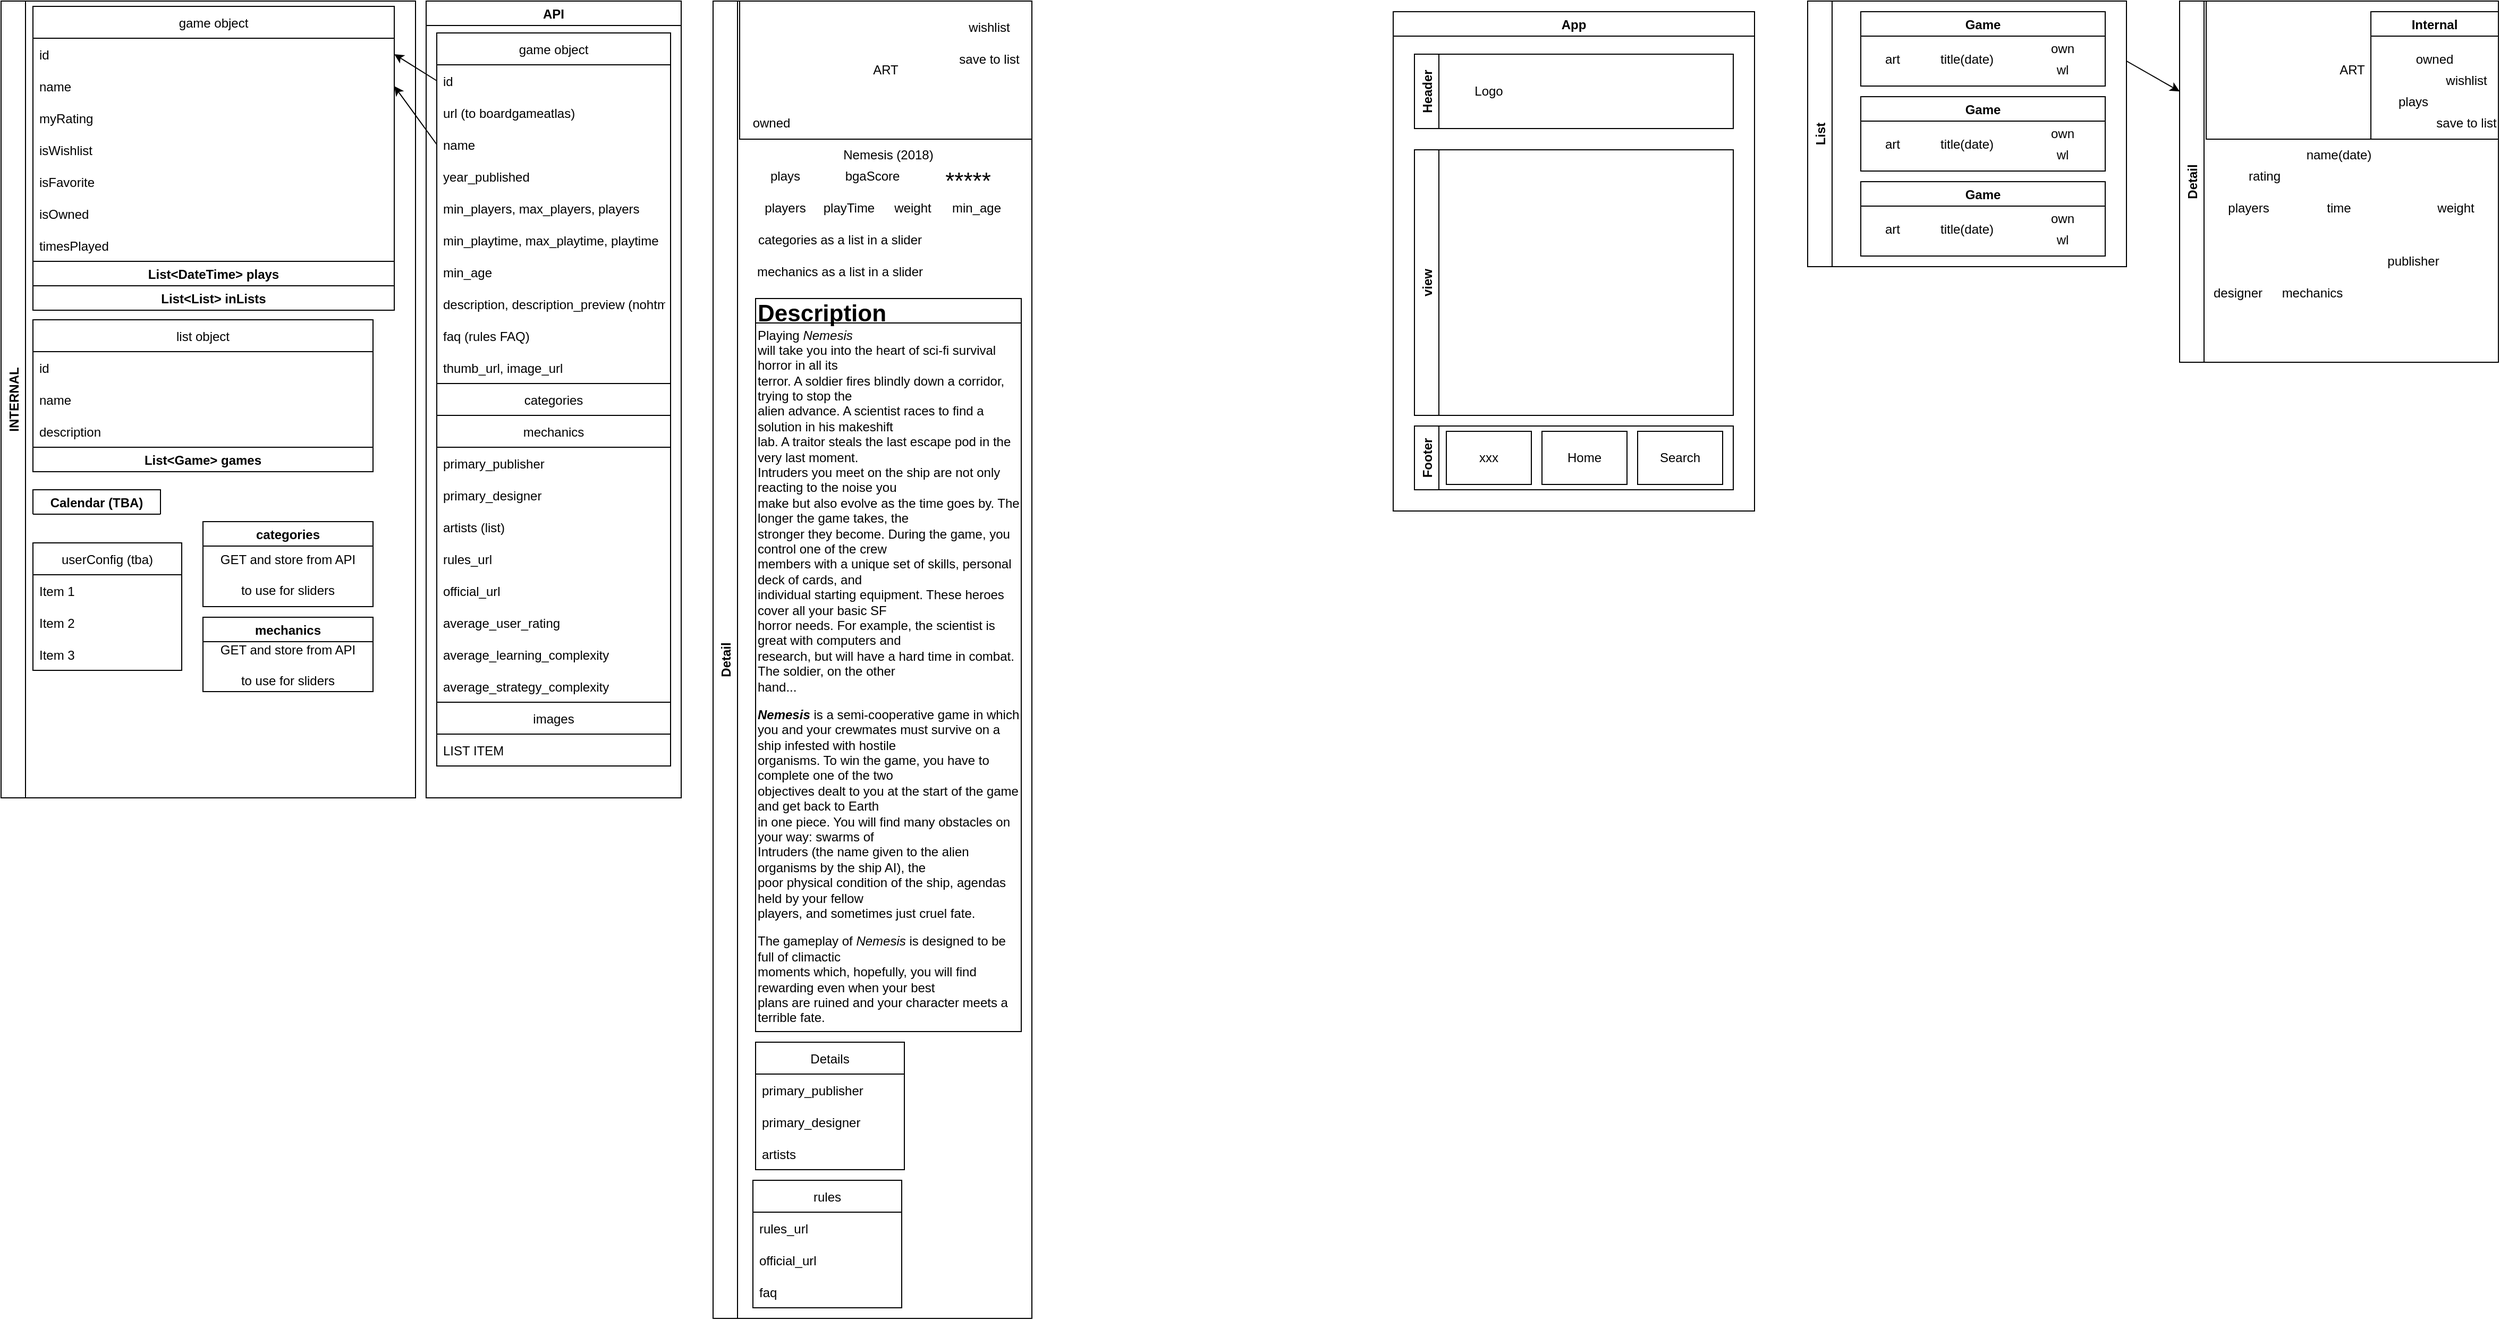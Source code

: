 <mxfile>
    <diagram id="LZ1rhV0uzvnPQyroOQZP" name="Page-1">
        <mxGraphModel dx="4900" dy="1206" grid="1" gridSize="10" guides="1" tooltips="1" connect="1" arrows="1" fold="1" page="1" pageScale="1" pageWidth="850" pageHeight="1100" math="0" shadow="0">
            <root>
                <mxCell id="0"/>
                <mxCell id="1" parent="0"/>
                <mxCell id="62" style="edgeStyle=none;html=1;exitX=1;exitY=0.5;exitDx=0;exitDy=0;entryX=0;entryY=0.25;entryDx=0;entryDy=0;" edge="1" parent="1" source="21" target="42">
                    <mxGeometry relative="1" as="geometry"/>
                </mxCell>
                <mxCell id="63" value="App" style="swimlane;swimlaneFillColor=default;" vertex="1" parent="1">
                    <mxGeometry x="-380" y="20" width="340" height="470" as="geometry"/>
                </mxCell>
                <mxCell id="64" value="Header" style="swimlane;horizontal=0;" vertex="1" parent="63">
                    <mxGeometry x="20" y="40" width="300" height="70" as="geometry"/>
                </mxCell>
                <mxCell id="65" value="Logo" style="text;html=1;strokeColor=none;fillColor=none;align=center;verticalAlign=middle;whiteSpace=wrap;rounded=0;" vertex="1" parent="64">
                    <mxGeometry x="40" y="20" width="60" height="30" as="geometry"/>
                </mxCell>
                <mxCell id="66" value="view" style="swimlane;horizontal=0;startSize=23;" vertex="1" parent="63">
                    <mxGeometry x="20" y="130" width="300" height="250" as="geometry"/>
                </mxCell>
                <mxCell id="82" value="Footer" style="swimlane;horizontal=0;" vertex="1" parent="63">
                    <mxGeometry x="20" y="390" width="300" height="60" as="geometry"/>
                </mxCell>
                <mxCell id="83" value="" style="rounded=0;whiteSpace=wrap;html=1;" vertex="1" parent="82">
                    <mxGeometry x="120" y="5" width="80" height="50" as="geometry"/>
                </mxCell>
                <mxCell id="84" value="" style="rounded=0;whiteSpace=wrap;html=1;" vertex="1" parent="82">
                    <mxGeometry x="210" y="5" width="80" height="50" as="geometry"/>
                </mxCell>
                <mxCell id="85" value="" style="rounded=0;whiteSpace=wrap;html=1;" vertex="1" parent="82">
                    <mxGeometry x="30" y="5" width="80" height="50" as="geometry"/>
                </mxCell>
                <mxCell id="86" value="xxx" style="text;html=1;strokeColor=none;fillColor=none;align=center;verticalAlign=middle;whiteSpace=wrap;rounded=0;" vertex="1" parent="82">
                    <mxGeometry x="40" y="15" width="60" height="30" as="geometry"/>
                </mxCell>
                <mxCell id="87" value="Home" style="text;html=1;strokeColor=none;fillColor=none;align=center;verticalAlign=middle;whiteSpace=wrap;rounded=0;" vertex="1" parent="82">
                    <mxGeometry x="130" y="15" width="60" height="30" as="geometry"/>
                </mxCell>
                <mxCell id="88" value="Search" style="text;html=1;strokeColor=none;fillColor=none;align=center;verticalAlign=middle;whiteSpace=wrap;rounded=0;" vertex="1" parent="82">
                    <mxGeometry x="220" y="15" width="60" height="30" as="geometry"/>
                </mxCell>
                <mxCell id="6" value="List" style="swimlane;horizontal=0;swimlaneFillColor=default;" vertex="1" parent="1">
                    <mxGeometry x="10" y="10" width="300" height="250" as="geometry"/>
                </mxCell>
                <mxCell id="21" value="Game" style="swimlane;" vertex="1" parent="6">
                    <mxGeometry x="50" y="10" width="230" height="70" as="geometry"/>
                </mxCell>
                <mxCell id="22" value="art" style="text;html=1;strokeColor=none;fillColor=none;align=center;verticalAlign=middle;whiteSpace=wrap;rounded=0;" vertex="1" parent="21">
                    <mxGeometry y="30" width="60" height="30" as="geometry"/>
                </mxCell>
                <mxCell id="23" value="title(date)" style="text;html=1;strokeColor=none;fillColor=none;align=center;verticalAlign=middle;whiteSpace=wrap;rounded=0;" vertex="1" parent="21">
                    <mxGeometry x="70" y="30" width="60" height="30" as="geometry"/>
                </mxCell>
                <mxCell id="24" value="own" style="text;html=1;strokeColor=none;fillColor=none;align=center;verticalAlign=middle;whiteSpace=wrap;rounded=0;" vertex="1" parent="21">
                    <mxGeometry x="160" y="20" width="60" height="30" as="geometry"/>
                </mxCell>
                <mxCell id="25" value="wl" style="text;html=1;strokeColor=none;fillColor=none;align=center;verticalAlign=middle;whiteSpace=wrap;rounded=0;" vertex="1" parent="21">
                    <mxGeometry x="160" y="40" width="60" height="30" as="geometry"/>
                </mxCell>
                <mxCell id="26" value="Game" style="swimlane;" vertex="1" parent="6">
                    <mxGeometry x="50.0" y="90" width="230" height="70" as="geometry"/>
                </mxCell>
                <mxCell id="27" value="art" style="text;html=1;strokeColor=none;fillColor=none;align=center;verticalAlign=middle;whiteSpace=wrap;rounded=0;" vertex="1" parent="26">
                    <mxGeometry y="30" width="60" height="30" as="geometry"/>
                </mxCell>
                <mxCell id="28" value="title(date)" style="text;html=1;strokeColor=none;fillColor=none;align=center;verticalAlign=middle;whiteSpace=wrap;rounded=0;" vertex="1" parent="26">
                    <mxGeometry x="70" y="30" width="60" height="30" as="geometry"/>
                </mxCell>
                <mxCell id="29" value="own" style="text;html=1;strokeColor=none;fillColor=none;align=center;verticalAlign=middle;whiteSpace=wrap;rounded=0;" vertex="1" parent="26">
                    <mxGeometry x="160" y="20" width="60" height="30" as="geometry"/>
                </mxCell>
                <mxCell id="30" value="wl" style="text;html=1;strokeColor=none;fillColor=none;align=center;verticalAlign=middle;whiteSpace=wrap;rounded=0;" vertex="1" parent="26">
                    <mxGeometry x="160" y="40" width="60" height="30" as="geometry"/>
                </mxCell>
                <mxCell id="31" value="Game" style="swimlane;" vertex="1" parent="6">
                    <mxGeometry x="50.0" y="170" width="230" height="70" as="geometry"/>
                </mxCell>
                <mxCell id="32" value="art" style="text;html=1;strokeColor=none;fillColor=none;align=center;verticalAlign=middle;whiteSpace=wrap;rounded=0;" vertex="1" parent="31">
                    <mxGeometry y="30" width="60" height="30" as="geometry"/>
                </mxCell>
                <mxCell id="33" value="title(date)" style="text;html=1;strokeColor=none;fillColor=none;align=center;verticalAlign=middle;whiteSpace=wrap;rounded=0;" vertex="1" parent="31">
                    <mxGeometry x="70" y="30" width="60" height="30" as="geometry"/>
                </mxCell>
                <mxCell id="34" value="own" style="text;html=1;strokeColor=none;fillColor=none;align=center;verticalAlign=middle;whiteSpace=wrap;rounded=0;" vertex="1" parent="31">
                    <mxGeometry x="160" y="20" width="60" height="30" as="geometry"/>
                </mxCell>
                <mxCell id="35" value="wl" style="text;html=1;strokeColor=none;fillColor=none;align=center;verticalAlign=middle;whiteSpace=wrap;rounded=0;" vertex="1" parent="31">
                    <mxGeometry x="160" y="40" width="60" height="30" as="geometry"/>
                </mxCell>
                <mxCell id="42" value="Detail" style="swimlane;horizontal=0;swimlaneFillColor=default;" vertex="1" parent="1">
                    <mxGeometry x="360" y="10" width="300" height="340" as="geometry"/>
                </mxCell>
                <mxCell id="47" value="name(date)" style="text;html=1;strokeColor=none;fillColor=none;align=center;verticalAlign=middle;whiteSpace=wrap;rounded=0;" vertex="1" parent="42">
                    <mxGeometry x="120" y="130" width="60" height="30" as="geometry"/>
                </mxCell>
                <mxCell id="49" value="time" style="text;html=1;strokeColor=none;fillColor=none;align=center;verticalAlign=middle;whiteSpace=wrap;rounded=0;" vertex="1" parent="42">
                    <mxGeometry x="120" y="180" width="60" height="30" as="geometry"/>
                </mxCell>
                <mxCell id="50" value="players" style="text;html=1;strokeColor=none;fillColor=none;align=center;verticalAlign=middle;whiteSpace=wrap;rounded=0;" vertex="1" parent="42">
                    <mxGeometry x="35" y="180" width="60" height="30" as="geometry"/>
                </mxCell>
                <mxCell id="51" value="weight" style="text;html=1;strokeColor=none;fillColor=none;align=center;verticalAlign=middle;whiteSpace=wrap;rounded=0;" vertex="1" parent="42">
                    <mxGeometry x="230" y="180" width="60" height="30" as="geometry"/>
                </mxCell>
                <mxCell id="52" value="publisher" style="text;html=1;strokeColor=none;fillColor=none;align=center;verticalAlign=middle;whiteSpace=wrap;rounded=0;" vertex="1" parent="42">
                    <mxGeometry x="190" y="230" width="60" height="30" as="geometry"/>
                </mxCell>
                <mxCell id="53" value="designer" style="text;html=1;strokeColor=none;fillColor=none;align=center;verticalAlign=middle;whiteSpace=wrap;rounded=0;" vertex="1" parent="42">
                    <mxGeometry x="25" y="260" width="60" height="30" as="geometry"/>
                </mxCell>
                <mxCell id="54" value="mechanics" style="text;html=1;strokeColor=none;fillColor=none;align=center;verticalAlign=middle;whiteSpace=wrap;rounded=0;" vertex="1" parent="42">
                    <mxGeometry x="95" y="260" width="60" height="30" as="geometry"/>
                </mxCell>
                <mxCell id="96" value="ART" style="rounded=0;whiteSpace=wrap;html=1;" vertex="1" parent="42">
                    <mxGeometry x="25" width="275" height="130" as="geometry"/>
                </mxCell>
                <mxCell id="43" value="Internal" style="swimlane;" vertex="1" parent="42">
                    <mxGeometry x="180" y="10" width="120" height="120" as="geometry"/>
                </mxCell>
                <mxCell id="45" value="wishlist" style="text;html=1;strokeColor=none;fillColor=none;align=center;verticalAlign=middle;whiteSpace=wrap;rounded=0;" vertex="1" parent="43">
                    <mxGeometry x="60" y="50" width="60" height="30" as="geometry"/>
                </mxCell>
                <mxCell id="98" value="plays" style="text;html=1;strokeColor=none;fillColor=none;align=center;verticalAlign=middle;whiteSpace=wrap;rounded=0;fontStyle=0" vertex="1" parent="43">
                    <mxGeometry x="10" y="80" width="60" height="10" as="geometry"/>
                </mxCell>
                <mxCell id="44" value="owned" style="text;html=1;strokeColor=none;fillColor=none;align=center;verticalAlign=middle;whiteSpace=wrap;rounded=0;" vertex="1" parent="43">
                    <mxGeometry x="30" y="30" width="60" height="30" as="geometry"/>
                </mxCell>
                <mxCell id="46" value="save to list" style="text;html=1;strokeColor=none;fillColor=none;align=center;verticalAlign=middle;whiteSpace=wrap;rounded=0;" vertex="1" parent="43">
                    <mxGeometry x="60" y="90" width="60" height="30" as="geometry"/>
                </mxCell>
                <mxCell id="140" value="rating" style="text;html=1;strokeColor=none;fillColor=none;align=center;verticalAlign=middle;whiteSpace=wrap;rounded=0;fontSize=12;" vertex="1" parent="42">
                    <mxGeometry x="50" y="150" width="60" height="30" as="geometry"/>
                </mxCell>
                <mxCell id="103" value="Detail" style="swimlane;horizontal=0;swimlaneFillColor=default;" vertex="1" parent="1">
                    <mxGeometry x="-1020" y="10" width="300" height="1240" as="geometry"/>
                </mxCell>
                <mxCell id="104" value="Nemesis (2018)" style="text;html=1;strokeColor=none;fillColor=none;align=center;verticalAlign=middle;whiteSpace=wrap;rounded=0;" vertex="1" parent="103">
                    <mxGeometry x="120" y="130" width="90" height="30" as="geometry"/>
                </mxCell>
                <mxCell id="105" value="playTime" style="text;html=1;strokeColor=none;fillColor=none;align=center;verticalAlign=middle;whiteSpace=wrap;rounded=0;" vertex="1" parent="103">
                    <mxGeometry x="97.5" y="180" width="60" height="30" as="geometry"/>
                </mxCell>
                <mxCell id="106" value="players" style="text;html=1;strokeColor=none;fillColor=none;align=center;verticalAlign=middle;whiteSpace=wrap;rounded=0;" vertex="1" parent="103">
                    <mxGeometry x="37.5" y="180" width="60" height="30" as="geometry"/>
                </mxCell>
                <mxCell id="107" value="weight" style="text;html=1;strokeColor=none;fillColor=none;align=center;verticalAlign=middle;whiteSpace=wrap;rounded=0;" vertex="1" parent="103">
                    <mxGeometry x="157.5" y="180" width="60" height="30" as="geometry"/>
                </mxCell>
                <mxCell id="110" value="mechanics as a list in a slider" style="text;html=1;strokeColor=none;fillColor=none;align=center;verticalAlign=middle;whiteSpace=wrap;rounded=0;" vertex="1" parent="103">
                    <mxGeometry x="37.5" y="240" width="162.5" height="30" as="geometry"/>
                </mxCell>
                <mxCell id="111" value="ART" style="rounded=0;whiteSpace=wrap;html=1;" vertex="1" parent="103">
                    <mxGeometry x="25" width="275" height="130" as="geometry"/>
                </mxCell>
                <mxCell id="115" value="owned" style="text;html=1;strokeColor=none;fillColor=none;align=center;verticalAlign=middle;whiteSpace=wrap;rounded=0;" vertex="1" parent="103">
                    <mxGeometry x="25" y="100" width="60" height="30" as="geometry"/>
                </mxCell>
                <mxCell id="113" value="wishlist" style="text;html=1;strokeColor=none;fillColor=none;align=center;verticalAlign=middle;whiteSpace=wrap;rounded=0;" vertex="1" parent="103">
                    <mxGeometry x="230" y="10" width="60" height="30" as="geometry"/>
                </mxCell>
                <mxCell id="116" value="save to list" style="text;html=1;strokeColor=none;fillColor=none;align=center;verticalAlign=middle;whiteSpace=wrap;rounded=0;" vertex="1" parent="103">
                    <mxGeometry x="230" y="40" width="60" height="30" as="geometry"/>
                </mxCell>
                <mxCell id="114" value="plays" style="text;html=1;strokeColor=none;fillColor=none;align=center;verticalAlign=middle;whiteSpace=wrap;rounded=0;fontStyle=0" vertex="1" parent="103">
                    <mxGeometry x="37.5" y="160" width="60" height="10" as="geometry"/>
                </mxCell>
                <mxCell id="119" value="min_age" style="text;html=1;strokeColor=none;fillColor=none;align=center;verticalAlign=middle;whiteSpace=wrap;rounded=0;" vertex="1" parent="103">
                    <mxGeometry x="217.5" y="180" width="60" height="30" as="geometry"/>
                </mxCell>
                <mxCell id="120" value="&lt;font style=&quot;font-size: 22px&quot;&gt;*****&lt;/font&gt;" style="text;html=1;strokeColor=none;fillColor=none;align=center;verticalAlign=middle;whiteSpace=wrap;rounded=0;" vertex="1" parent="103">
                    <mxGeometry x="210" y="160" width="60" height="20" as="geometry"/>
                </mxCell>
                <mxCell id="135" value="categories as a list in a slider" style="text;html=1;strokeColor=none;fillColor=none;align=center;verticalAlign=middle;whiteSpace=wrap;rounded=0;" vertex="1" parent="103">
                    <mxGeometry x="37.5" y="210" width="162.5" height="30" as="geometry"/>
                </mxCell>
                <mxCell id="136" value="Description" style="swimlane;fontSize=22;align=left;" vertex="1" parent="103">
                    <mxGeometry x="40" y="280" width="250" height="690" as="geometry"/>
                </mxCell>
                <mxCell id="137" value="&lt;div class=&quot;expandable-body&quot;&gt; &#9;&#9;&#9;&#9;&#9;&lt;article class=&quot;game-description-body ng-scope&quot; style=&quot;font-size: 12px&quot;&gt; &#9;&#9;&#9;&#9;&#9;&#9;&lt;div class=&quot;ng-binding&quot;&gt;&lt;p&gt;Playing &lt;em&gt;Nemesis&lt;/em&gt;&lt;br&gt; will take you into the heart of sci-fi survival horror in all its &lt;br&gt;terror. A soldier fires blindly down a corridor, trying to stop the &lt;br&gt;alien advance. A scientist races to find a solution in his makeshift &lt;br&gt;lab. A traitor steals the last escape pod in the very last moment. &lt;br&gt;Intruders you meet on the ship are not only reacting to the noise you &lt;br&gt;make but also evolve as the time goes by. The longer the game takes, the&lt;br&gt; stronger they become. During the game, you control one of the crew &lt;br&gt;members with a unique set of skills, personal deck of cards, and &lt;br&gt;individual starting equipment. These heroes cover all your basic SF &lt;br&gt;horror needs. For example, the scientist is great with computers and &lt;br&gt;research, but will have a hard time in combat. The soldier, on the other&lt;br&gt; hand...&lt;/p&gt;&lt;p&gt;&lt;em&gt;&lt;strong&gt;Nemesis&lt;/strong&gt;&lt;/em&gt; is a semi-cooperative game in which&lt;br&gt; you and your crewmates must survive on a ship infested with hostile &lt;br&gt;organisms. To win the game, you have to complete one of the two &lt;br&gt;objectives dealt to you at the start of the game and get back to Earth &lt;br&gt;in one piece. You will find many obstacles on your way: swarms of &lt;br&gt;Intruders (the name given to the alien organisms by the ship AI), the &lt;br&gt;poor physical condition of the ship, agendas held by your fellow &lt;br&gt;players, and sometimes just cruel fate.&lt;/p&gt;&lt;p&gt;The gameplay of &lt;em&gt;Nemesis&lt;/em&gt; is designed to be full of climactic &lt;br&gt;moments which, hopefully, you will find rewarding even when your best &lt;br&gt;plans are ruined and your character meets a terrible fate.&lt;/p&gt;&lt;br&gt;&lt;br&gt;&lt;/div&gt; &#9;&#9;&#9;&#9;&#9;&lt;/article&gt;&lt;/div&gt;" style="text;html=1;strokeColor=none;fillColor=none;align=left;verticalAlign=middle;whiteSpace=wrap;rounded=0;fontSize=22;" vertex="1" parent="136">
                    <mxGeometry y="50" width="250" height="640" as="geometry"/>
                </mxCell>
                <mxCell id="138" value="bgaScore" style="text;html=1;strokeColor=none;fillColor=none;align=center;verticalAlign=middle;whiteSpace=wrap;rounded=0;fontSize=12;" vertex="1" parent="103">
                    <mxGeometry x="120" y="150" width="60" height="30" as="geometry"/>
                </mxCell>
                <mxCell id="243" value="Details" style="swimlane;fontStyle=0;childLayout=stackLayout;horizontal=1;startSize=30;horizontalStack=0;resizeParent=1;resizeParentMax=0;resizeLast=0;collapsible=1;marginBottom=0;fontSize=12;" vertex="1" parent="103">
                    <mxGeometry x="40" y="980" width="140" height="120" as="geometry"/>
                </mxCell>
                <mxCell id="244" value="primary_publisher" style="text;strokeColor=none;fillColor=none;align=left;verticalAlign=middle;spacingLeft=4;spacingRight=4;overflow=hidden;points=[[0,0.5],[1,0.5]];portConstraint=eastwest;rotatable=0;fontSize=12;" vertex="1" parent="243">
                    <mxGeometry y="30" width="140" height="30" as="geometry"/>
                </mxCell>
                <mxCell id="245" value="primary_designer" style="text;strokeColor=none;fillColor=none;align=left;verticalAlign=middle;spacingLeft=4;spacingRight=4;overflow=hidden;points=[[0,0.5],[1,0.5]];portConstraint=eastwest;rotatable=0;fontSize=12;" vertex="1" parent="243">
                    <mxGeometry y="60" width="140" height="30" as="geometry"/>
                </mxCell>
                <mxCell id="246" value="artists" style="text;strokeColor=none;fillColor=none;align=left;verticalAlign=middle;spacingLeft=4;spacingRight=4;overflow=hidden;points=[[0,0.5],[1,0.5]];portConstraint=eastwest;rotatable=0;fontSize=12;" vertex="1" parent="243">
                    <mxGeometry y="90" width="140" height="30" as="geometry"/>
                </mxCell>
                <mxCell id="247" value="rules" style="swimlane;fontStyle=0;childLayout=stackLayout;horizontal=1;startSize=30;horizontalStack=0;resizeParent=1;resizeParentMax=0;resizeLast=0;collapsible=1;marginBottom=0;fontSize=12;" vertex="1" parent="103">
                    <mxGeometry x="37.5" y="1110" width="140" height="120" as="geometry"/>
                </mxCell>
                <mxCell id="248" value="rules_url" style="text;strokeColor=none;fillColor=none;align=left;verticalAlign=middle;spacingLeft=4;spacingRight=4;overflow=hidden;points=[[0,0.5],[1,0.5]];portConstraint=eastwest;rotatable=0;fontSize=12;" vertex="1" parent="247">
                    <mxGeometry y="30" width="140" height="30" as="geometry"/>
                </mxCell>
                <mxCell id="249" value="official_url" style="text;strokeColor=none;fillColor=none;align=left;verticalAlign=middle;spacingLeft=4;spacingRight=4;overflow=hidden;points=[[0,0.5],[1,0.5]];portConstraint=eastwest;rotatable=0;fontSize=12;" vertex="1" parent="247">
                    <mxGeometry y="60" width="140" height="30" as="geometry"/>
                </mxCell>
                <mxCell id="250" value="faq" style="text;strokeColor=none;fillColor=none;align=left;verticalAlign=middle;spacingLeft=4;spacingRight=4;overflow=hidden;points=[[0,0.5],[1,0.5]];portConstraint=eastwest;rotatable=0;fontSize=12;" vertex="1" parent="247">
                    <mxGeometry y="90" width="140" height="30" as="geometry"/>
                </mxCell>
                <mxCell id="185" value="API" style="swimlane;fontSize=12;" vertex="1" parent="1">
                    <mxGeometry x="-1290" y="10" width="240" height="750" as="geometry"/>
                </mxCell>
                <mxCell id="142" value="game object" style="swimlane;fontStyle=0;childLayout=stackLayout;horizontal=1;startSize=30;horizontalStack=0;resizeParent=1;resizeParentMax=0;resizeLast=0;collapsible=1;marginBottom=0;fontSize=12;swimlaneFillColor=default;" vertex="1" parent="185">
                    <mxGeometry x="10" y="30" width="220" height="690" as="geometry"/>
                </mxCell>
                <mxCell id="179" value="id" style="text;strokeColor=none;fillColor=none;align=left;verticalAlign=middle;spacingLeft=4;spacingRight=4;overflow=hidden;points=[[0,0.5],[1,0.5]];portConstraint=eastwest;rotatable=0;fontSize=12;" vertex="1" parent="142">
                    <mxGeometry y="30" width="220" height="30" as="geometry"/>
                </mxCell>
                <mxCell id="180" value="url (to boardgameatlas)" style="text;strokeColor=none;fillColor=none;align=left;verticalAlign=middle;spacingLeft=4;spacingRight=4;overflow=hidden;points=[[0,0.5],[1,0.5]];portConstraint=eastwest;rotatable=0;fontSize=12;" vertex="1" parent="142">
                    <mxGeometry y="60" width="220" height="30" as="geometry"/>
                </mxCell>
                <mxCell id="143" value="name" style="text;strokeColor=none;fillColor=none;align=left;verticalAlign=middle;spacingLeft=4;spacingRight=4;overflow=hidden;points=[[0,0.5],[1,0.5]];portConstraint=eastwest;rotatable=0;fontSize=12;" vertex="1" parent="142">
                    <mxGeometry y="90" width="220" height="30" as="geometry"/>
                </mxCell>
                <mxCell id="144" value="year_published" style="text;strokeColor=none;fillColor=none;align=left;verticalAlign=middle;spacingLeft=4;spacingRight=4;overflow=hidden;points=[[0,0.5],[1,0.5]];portConstraint=eastwest;rotatable=0;fontSize=12;" vertex="1" parent="142">
                    <mxGeometry y="120" width="220" height="30" as="geometry"/>
                </mxCell>
                <mxCell id="145" value="min_players, max_players, players" style="text;strokeColor=none;fillColor=none;align=left;verticalAlign=middle;spacingLeft=4;spacingRight=4;overflow=hidden;points=[[0,0.5],[1,0.5]];portConstraint=eastwest;rotatable=0;fontSize=12;" vertex="1" parent="142">
                    <mxGeometry y="150" width="220" height="30" as="geometry"/>
                </mxCell>
                <mxCell id="146" value="min_playtime, max_playtime, playtime" style="text;strokeColor=none;fillColor=none;align=left;verticalAlign=middle;spacingLeft=4;spacingRight=4;overflow=hidden;points=[[0,0.5],[1,0.5]];portConstraint=eastwest;rotatable=0;fontSize=12;" vertex="1" parent="142">
                    <mxGeometry y="180" width="220" height="30" as="geometry"/>
                </mxCell>
                <mxCell id="226" value="min_age" style="text;strokeColor=none;fillColor=none;align=left;verticalAlign=middle;spacingLeft=4;spacingRight=4;overflow=hidden;points=[[0,0.5],[1,0.5]];portConstraint=eastwest;rotatable=0;fontSize=12;" vertex="1" parent="142">
                    <mxGeometry y="210" width="220" height="30" as="geometry"/>
                </mxCell>
                <mxCell id="147" value="description, description_preview (nohtml)" style="text;strokeColor=none;fillColor=none;align=left;verticalAlign=middle;spacingLeft=4;spacingRight=4;overflow=hidden;points=[[0,0.5],[1,0.5]];portConstraint=eastwest;rotatable=0;fontSize=12;" vertex="1" parent="142">
                    <mxGeometry y="240" width="220" height="30" as="geometry"/>
                </mxCell>
                <mxCell id="148" value="faq (rules FAQ)" style="text;strokeColor=none;fillColor=none;align=left;verticalAlign=middle;spacingLeft=4;spacingRight=4;overflow=hidden;points=[[0,0.5],[1,0.5]];portConstraint=eastwest;rotatable=0;fontSize=12;" vertex="1" parent="142">
                    <mxGeometry y="270" width="220" height="30" as="geometry"/>
                </mxCell>
                <mxCell id="149" value="thumb_url, image_url" style="text;strokeColor=none;fillColor=none;align=left;verticalAlign=middle;spacingLeft=4;spacingRight=4;overflow=hidden;points=[[0,0.5],[1,0.5]];portConstraint=eastwest;rotatable=0;fontSize=12;" vertex="1" parent="142">
                    <mxGeometry y="300" width="220" height="30" as="geometry"/>
                </mxCell>
                <mxCell id="155" value="categories" style="swimlane;fontStyle=0;childLayout=stackLayout;horizontal=1;startSize=30;horizontalStack=0;resizeParent=1;resizeParentMax=0;resizeLast=0;collapsible=1;marginBottom=0;fontSize=12;" vertex="1" collapsed="1" parent="142">
                    <mxGeometry y="330" width="220" height="30" as="geometry">
                        <mxRectangle y="240" width="220" height="120" as="alternateBounds"/>
                    </mxGeometry>
                </mxCell>
                <mxCell id="156" value="[0]{id}" style="text;strokeColor=none;fillColor=none;align=left;verticalAlign=middle;spacingLeft=4;spacingRight=4;overflow=hidden;points=[[0,0.5],[1,0.5]];portConstraint=eastwest;rotatable=0;fontSize=12;" vertex="1" parent="155">
                    <mxGeometry y="30" width="220" height="30" as="geometry"/>
                </mxCell>
                <mxCell id="157" value="[1]{id}" style="text;strokeColor=none;fillColor=none;align=left;verticalAlign=middle;spacingLeft=4;spacingRight=4;overflow=hidden;points=[[0,0.5],[1,0.5]];portConstraint=eastwest;rotatable=0;fontSize=12;" vertex="1" parent="155">
                    <mxGeometry y="60" width="220" height="30" as="geometry"/>
                </mxCell>
                <mxCell id="158" value="[2]{id}" style="text;strokeColor=none;fillColor=none;align=left;verticalAlign=middle;spacingLeft=4;spacingRight=4;overflow=hidden;points=[[0,0.5],[1,0.5]];portConstraint=eastwest;rotatable=0;fontSize=12;" vertex="1" parent="155">
                    <mxGeometry y="90" width="220" height="30" as="geometry"/>
                </mxCell>
                <mxCell id="151" value="mechanics" style="swimlane;fontStyle=0;childLayout=stackLayout;horizontal=1;startSize=30;horizontalStack=0;resizeParent=1;resizeParentMax=0;resizeLast=0;collapsible=1;marginBottom=0;fontSize=12;" vertex="1" collapsed="1" parent="142">
                    <mxGeometry y="360" width="220" height="30" as="geometry">
                        <mxRectangle y="270" width="220" height="120" as="alternateBounds"/>
                    </mxGeometry>
                </mxCell>
                <mxCell id="152" value="[0]{id}" style="text;strokeColor=none;fillColor=none;align=left;verticalAlign=middle;spacingLeft=4;spacingRight=4;overflow=hidden;points=[[0,0.5],[1,0.5]];portConstraint=eastwest;rotatable=0;fontSize=12;" vertex="1" parent="151">
                    <mxGeometry y="30" width="220" height="30" as="geometry"/>
                </mxCell>
                <mxCell id="153" value="[1]{id}" style="text;strokeColor=none;fillColor=none;align=left;verticalAlign=middle;spacingLeft=4;spacingRight=4;overflow=hidden;points=[[0,0.5],[1,0.5]];portConstraint=eastwest;rotatable=0;fontSize=12;" vertex="1" parent="151">
                    <mxGeometry y="60" width="220" height="30" as="geometry"/>
                </mxCell>
                <mxCell id="154" value="[2]{id}" style="text;strokeColor=none;fillColor=none;align=left;verticalAlign=middle;spacingLeft=4;spacingRight=4;overflow=hidden;points=[[0,0.5],[1,0.5]];portConstraint=eastwest;rotatable=0;fontSize=12;" vertex="1" parent="151">
                    <mxGeometry y="90" width="220" height="30" as="geometry"/>
                </mxCell>
                <mxCell id="159" value="primary_publisher" style="text;strokeColor=none;fillColor=none;align=left;verticalAlign=middle;spacingLeft=4;spacingRight=4;overflow=hidden;points=[[0,0.5],[1,0.5]];portConstraint=eastwest;rotatable=0;fontSize=12;" vertex="1" parent="142">
                    <mxGeometry y="390" width="220" height="30" as="geometry"/>
                </mxCell>
                <mxCell id="160" value="primary_designer" style="text;strokeColor=none;fillColor=none;align=left;verticalAlign=middle;spacingLeft=4;spacingRight=4;overflow=hidden;points=[[0,0.5],[1,0.5]];portConstraint=eastwest;rotatable=0;fontSize=12;" vertex="1" parent="142">
                    <mxGeometry y="420" width="220" height="30" as="geometry"/>
                </mxCell>
                <mxCell id="165" value="artists (list)" style="text;strokeColor=none;fillColor=none;align=left;verticalAlign=middle;spacingLeft=4;spacingRight=4;overflow=hidden;points=[[0,0.5],[1,0.5]];portConstraint=eastwest;rotatable=0;fontSize=12;" vertex="1" parent="142">
                    <mxGeometry y="450" width="220" height="30" as="geometry"/>
                </mxCell>
                <mxCell id="166" value="rules_url" style="text;strokeColor=none;fillColor=none;align=left;verticalAlign=middle;spacingLeft=4;spacingRight=4;overflow=hidden;points=[[0,0.5],[1,0.5]];portConstraint=eastwest;rotatable=0;fontSize=12;" vertex="1" parent="142">
                    <mxGeometry y="480" width="220" height="30" as="geometry"/>
                </mxCell>
                <mxCell id="167" value="official_url" style="text;strokeColor=none;fillColor=none;align=left;verticalAlign=middle;spacingLeft=4;spacingRight=4;overflow=hidden;points=[[0,0.5],[1,0.5]];portConstraint=eastwest;rotatable=0;fontSize=12;" vertex="1" parent="142">
                    <mxGeometry y="510" width="220" height="30" as="geometry"/>
                </mxCell>
                <mxCell id="168" value="average_user_rating" style="text;strokeColor=none;fillColor=none;align=left;verticalAlign=middle;spacingLeft=4;spacingRight=4;overflow=hidden;points=[[0,0.5],[1,0.5]];portConstraint=eastwest;rotatable=0;fontSize=12;" vertex="1" parent="142">
                    <mxGeometry y="540" width="220" height="30" as="geometry"/>
                </mxCell>
                <mxCell id="169" value="average_learning_complexity" style="text;strokeColor=none;fillColor=none;align=left;verticalAlign=middle;spacingLeft=4;spacingRight=4;overflow=hidden;points=[[0,0.5],[1,0.5]];portConstraint=eastwest;rotatable=0;fontSize=12;" vertex="1" parent="142">
                    <mxGeometry y="570" width="220" height="30" as="geometry"/>
                </mxCell>
                <mxCell id="170" value="average_strategy_complexity" style="text;strokeColor=none;fillColor=none;align=left;verticalAlign=middle;spacingLeft=4;spacingRight=4;overflow=hidden;points=[[0,0.5],[1,0.5]];portConstraint=eastwest;rotatable=0;fontSize=12;" vertex="1" parent="142">
                    <mxGeometry y="600" width="220" height="30" as="geometry"/>
                </mxCell>
                <mxCell id="172" value="images" style="swimlane;fontStyle=0;childLayout=stackLayout;horizontal=1;startSize=30;horizontalStack=0;resizeParent=1;resizeParentMax=0;resizeLast=0;collapsible=1;marginBottom=0;fontSize=12;" vertex="1" collapsed="1" parent="142">
                    <mxGeometry y="630" width="220" height="30" as="geometry">
                        <mxRectangle y="540" width="220" height="180" as="alternateBounds"/>
                    </mxGeometry>
                </mxCell>
                <mxCell id="173" value="thumb" style="text;strokeColor=none;fillColor=none;align=left;verticalAlign=middle;spacingLeft=4;spacingRight=4;overflow=hidden;points=[[0,0.5],[1,0.5]];portConstraint=eastwest;rotatable=0;fontSize=12;" vertex="1" parent="172">
                    <mxGeometry y="30" width="220" height="30" as="geometry"/>
                </mxCell>
                <mxCell id="174" value="small" style="text;strokeColor=none;fillColor=none;align=left;verticalAlign=middle;spacingLeft=4;spacingRight=4;overflow=hidden;points=[[0,0.5],[1,0.5]];portConstraint=eastwest;rotatable=0;fontSize=12;" vertex="1" parent="172">
                    <mxGeometry y="60" width="220" height="30" as="geometry"/>
                </mxCell>
                <mxCell id="177" value="medium" style="text;strokeColor=none;fillColor=none;align=left;verticalAlign=middle;spacingLeft=4;spacingRight=4;overflow=hidden;points=[[0,0.5],[1,0.5]];portConstraint=eastwest;rotatable=0;fontSize=12;" vertex="1" parent="172">
                    <mxGeometry y="90" width="220" height="30" as="geometry"/>
                </mxCell>
                <mxCell id="178" value="large" style="text;strokeColor=none;fillColor=none;align=left;verticalAlign=middle;spacingLeft=4;spacingRight=4;overflow=hidden;points=[[0,0.5],[1,0.5]];portConstraint=eastwest;rotatable=0;fontSize=12;" vertex="1" parent="172">
                    <mxGeometry y="120" width="220" height="30" as="geometry"/>
                </mxCell>
                <mxCell id="175" value="original" style="text;strokeColor=none;fillColor=none;align=left;verticalAlign=middle;spacingLeft=4;spacingRight=4;overflow=hidden;points=[[0,0.5],[1,0.5]];portConstraint=eastwest;rotatable=0;fontSize=12;" vertex="1" parent="172">
                    <mxGeometry y="150" width="220" height="30" as="geometry"/>
                </mxCell>
                <mxCell id="176" value="LIST ITEM" style="text;strokeColor=none;fillColor=none;align=left;verticalAlign=middle;spacingLeft=4;spacingRight=4;overflow=hidden;points=[[0,0.5],[1,0.5]];portConstraint=eastwest;rotatable=0;fontSize=12;" vertex="1" parent="142">
                    <mxGeometry y="660" width="220" height="30" as="geometry"/>
                </mxCell>
                <mxCell id="187" value="INTERNAL" style="swimlane;horizontal=0;fontSize=12;" vertex="1" parent="1">
                    <mxGeometry x="-1690" y="10" width="390" height="750" as="geometry"/>
                </mxCell>
                <mxCell id="196" value="game object" style="swimlane;fontStyle=0;childLayout=stackLayout;horizontal=1;startSize=30;horizontalStack=0;resizeParent=1;resizeParentMax=0;resizeLast=0;collapsible=1;marginBottom=0;fontSize=12;swimlaneFillColor=default;" vertex="1" parent="187">
                    <mxGeometry x="30" y="5" width="340" height="286" as="geometry"/>
                </mxCell>
                <mxCell id="197" value="id" style="text;strokeColor=none;fillColor=none;align=left;verticalAlign=middle;spacingLeft=4;spacingRight=4;overflow=hidden;points=[[0,0.5],[1,0.5]];portConstraint=eastwest;rotatable=0;fontSize=12;" vertex="1" parent="196">
                    <mxGeometry y="30" width="340" height="30" as="geometry"/>
                </mxCell>
                <mxCell id="198" value="name" style="text;strokeColor=none;fillColor=none;align=left;verticalAlign=middle;spacingLeft=4;spacingRight=4;overflow=hidden;points=[[0,0.5],[1,0.5]];portConstraint=eastwest;rotatable=0;fontSize=12;" vertex="1" parent="196">
                    <mxGeometry y="60" width="340" height="30" as="geometry"/>
                </mxCell>
                <mxCell id="199" value="myRating" style="text;strokeColor=none;fillColor=none;align=left;verticalAlign=middle;spacingLeft=4;spacingRight=4;overflow=hidden;points=[[0,0.5],[1,0.5]];portConstraint=eastwest;rotatable=0;fontSize=12;" vertex="1" parent="196">
                    <mxGeometry y="90" width="340" height="30" as="geometry"/>
                </mxCell>
                <mxCell id="203" value="isWishlist" style="text;strokeColor=none;fillColor=none;align=left;verticalAlign=middle;spacingLeft=4;spacingRight=4;overflow=hidden;points=[[0,0.5],[1,0.5]];portConstraint=eastwest;rotatable=0;fontSize=12;" vertex="1" parent="196">
                    <mxGeometry y="120" width="340" height="30" as="geometry"/>
                </mxCell>
                <mxCell id="205" value="isFavorite" style="text;strokeColor=none;fillColor=none;align=left;verticalAlign=middle;spacingLeft=4;spacingRight=4;overflow=hidden;points=[[0,0.5],[1,0.5]];portConstraint=eastwest;rotatable=0;fontSize=12;" vertex="1" parent="196">
                    <mxGeometry y="150" width="340" height="30" as="geometry"/>
                </mxCell>
                <mxCell id="204" value="isOwned" style="text;strokeColor=none;fillColor=none;align=left;verticalAlign=middle;spacingLeft=4;spacingRight=4;overflow=hidden;points=[[0,0.5],[1,0.5]];portConstraint=eastwest;rotatable=0;fontSize=12;" vertex="1" parent="196">
                    <mxGeometry y="180" width="340" height="30" as="geometry"/>
                </mxCell>
                <mxCell id="208" value="timesPlayed" style="text;strokeColor=none;fillColor=none;align=left;verticalAlign=middle;spacingLeft=4;spacingRight=4;overflow=hidden;points=[[0,0.5],[1,0.5]];portConstraint=eastwest;rotatable=0;fontSize=12;" vertex="1" parent="196">
                    <mxGeometry y="210" width="340" height="30" as="geometry"/>
                </mxCell>
                <mxCell id="206" value="List&lt;DateTime&gt; plays" style="swimlane;fontSize=12;" vertex="1" collapsed="1" parent="196">
                    <mxGeometry y="240" width="340" height="23" as="geometry">
                        <mxRectangle y="240" width="340" height="200" as="alternateBounds"/>
                    </mxGeometry>
                </mxCell>
                <mxCell id="210" value="List&lt;List&gt; inLists" style="swimlane;fontSize=12;" vertex="1" collapsed="1" parent="196">
                    <mxGeometry y="263" width="340" height="23" as="geometry">
                        <mxRectangle y="440" width="340" height="200" as="alternateBounds"/>
                    </mxGeometry>
                </mxCell>
                <mxCell id="211" value="list object" style="swimlane;fontStyle=0;childLayout=stackLayout;horizontal=1;startSize=30;horizontalStack=0;resizeParent=1;resizeParentMax=0;resizeLast=0;collapsible=1;marginBottom=0;fontSize=12;swimlaneFillColor=default;" vertex="1" parent="187">
                    <mxGeometry x="30" y="300" width="320" height="143" as="geometry"/>
                </mxCell>
                <mxCell id="212" value="id" style="text;strokeColor=none;fillColor=none;align=left;verticalAlign=middle;spacingLeft=4;spacingRight=4;overflow=hidden;points=[[0,0.5],[1,0.5]];portConstraint=eastwest;rotatable=0;fontSize=12;" vertex="1" parent="211">
                    <mxGeometry y="30" width="320" height="30" as="geometry"/>
                </mxCell>
                <mxCell id="213" value="name" style="text;strokeColor=none;fillColor=none;align=left;verticalAlign=middle;spacingLeft=4;spacingRight=4;overflow=hidden;points=[[0,0.5],[1,0.5]];portConstraint=eastwest;rotatable=0;fontSize=12;" vertex="1" parent="211">
                    <mxGeometry y="60" width="320" height="30" as="geometry"/>
                </mxCell>
                <mxCell id="214" value="description" style="text;strokeColor=none;fillColor=none;align=left;verticalAlign=middle;spacingLeft=4;spacingRight=4;overflow=hidden;points=[[0,0.5],[1,0.5]];portConstraint=eastwest;rotatable=0;fontSize=12;" vertex="1" parent="211">
                    <mxGeometry y="90" width="320" height="30" as="geometry"/>
                </mxCell>
                <mxCell id="216" value="List&lt;Game&gt; games" style="swimlane;fontSize=12;" vertex="1" collapsed="1" parent="211">
                    <mxGeometry y="120" width="320" height="23" as="geometry">
                        <mxRectangle y="120" width="340" height="200" as="alternateBounds"/>
                    </mxGeometry>
                </mxCell>
                <mxCell id="225" value="Calendar (TBA)" style="swimlane;fontSize=12;swimlaneFillColor=default;" vertex="1" collapsed="1" parent="187">
                    <mxGeometry x="30" y="460" width="120" height="23" as="geometry">
                        <mxRectangle x="30" y="460" width="220" height="200" as="alternateBounds"/>
                    </mxGeometry>
                </mxCell>
                <mxCell id="253" value="calendarItem" style="swimlane;fontStyle=0;childLayout=stackLayout;horizontal=1;startSize=30;horizontalStack=0;resizeParent=1;resizeParentMax=0;resizeLast=0;collapsible=1;marginBottom=0;fontSize=12;" vertex="1" parent="225">
                    <mxGeometry x="10" y="35" width="140" height="150" as="geometry"/>
                </mxCell>
                <mxCell id="254" value="id" style="text;strokeColor=none;fillColor=none;align=left;verticalAlign=middle;spacingLeft=4;spacingRight=4;overflow=hidden;points=[[0,0.5],[1,0.5]];portConstraint=eastwest;rotatable=0;fontSize=12;" vertex="1" parent="253">
                    <mxGeometry y="30" width="140" height="30" as="geometry"/>
                </mxCell>
                <mxCell id="261" value="type (play/plan)" style="text;strokeColor=none;fillColor=none;align=left;verticalAlign=middle;spacingLeft=4;spacingRight=4;overflow=hidden;points=[[0,0.5],[1,0.5]];portConstraint=eastwest;rotatable=0;fontSize=12;" vertex="1" parent="253">
                    <mxGeometry y="60" width="140" height="30" as="geometry"/>
                </mxCell>
                <mxCell id="255" value="gameId" style="text;strokeColor=none;fillColor=none;align=left;verticalAlign=middle;spacingLeft=4;spacingRight=4;overflow=hidden;points=[[0,0.5],[1,0.5]];portConstraint=eastwest;rotatable=0;fontSize=12;" vertex="1" parent="253">
                    <mxGeometry y="90" width="140" height="30" as="geometry"/>
                </mxCell>
                <mxCell id="256" value="dateTime" style="text;strokeColor=none;fillColor=none;align=left;verticalAlign=middle;spacingLeft=4;spacingRight=4;overflow=hidden;points=[[0,0.5],[1,0.5]];portConstraint=eastwest;rotatable=0;fontSize=12;" vertex="1" parent="253">
                    <mxGeometry y="120" width="140" height="30" as="geometry"/>
                </mxCell>
                <mxCell id="264" value="userConfig (tba)" style="swimlane;fontStyle=0;childLayout=stackLayout;horizontal=1;startSize=30;horizontalStack=0;resizeParent=1;resizeParentMax=0;resizeLast=0;collapsible=1;marginBottom=0;fontSize=12;" vertex="1" parent="187">
                    <mxGeometry x="30" y="510" width="140" height="120" as="geometry"/>
                </mxCell>
                <mxCell id="265" value="Item 1" style="text;strokeColor=none;fillColor=none;align=left;verticalAlign=middle;spacingLeft=4;spacingRight=4;overflow=hidden;points=[[0,0.5],[1,0.5]];portConstraint=eastwest;rotatable=0;fontSize=12;" vertex="1" parent="264">
                    <mxGeometry y="30" width="140" height="30" as="geometry"/>
                </mxCell>
                <mxCell id="266" value="Item 2" style="text;strokeColor=none;fillColor=none;align=left;verticalAlign=middle;spacingLeft=4;spacingRight=4;overflow=hidden;points=[[0,0.5],[1,0.5]];portConstraint=eastwest;rotatable=0;fontSize=12;" vertex="1" parent="264">
                    <mxGeometry y="60" width="140" height="30" as="geometry"/>
                </mxCell>
                <mxCell id="267" value="Item 3" style="text;strokeColor=none;fillColor=none;align=left;verticalAlign=middle;spacingLeft=4;spacingRight=4;overflow=hidden;points=[[0,0.5],[1,0.5]];portConstraint=eastwest;rotatable=0;fontSize=12;" vertex="1" parent="264">
                    <mxGeometry y="90" width="140" height="30" as="geometry"/>
                </mxCell>
                <mxCell id="268" value="categories" style="swimlane;fontSize=12;" vertex="1" parent="187">
                    <mxGeometry x="190" y="490" width="160" height="80" as="geometry"/>
                </mxCell>
                <mxCell id="272" value="GET and store from API&lt;br&gt;&lt;br&gt;to use for sliders" style="text;html=1;strokeColor=none;fillColor=none;align=center;verticalAlign=middle;whiteSpace=wrap;rounded=0;fontSize=12;" vertex="1" parent="268">
                    <mxGeometry x="5" y="35" width="150" height="30" as="geometry"/>
                </mxCell>
                <mxCell id="270" value="mechanics" style="swimlane;fontSize=12;" vertex="1" parent="187">
                    <mxGeometry x="190" y="580" width="160" height="70" as="geometry"/>
                </mxCell>
                <mxCell id="271" value="GET and store from API&lt;br&gt;&lt;br&gt;to use for sliders" style="text;html=1;strokeColor=none;fillColor=none;align=center;verticalAlign=middle;whiteSpace=wrap;rounded=0;fontSize=12;" vertex="1" parent="270">
                    <mxGeometry x="5" y="30" width="150" height="30" as="geometry"/>
                </mxCell>
                <mxCell id="201" style="edgeStyle=none;html=1;exitX=0;exitY=0.5;exitDx=0;exitDy=0;entryX=1;entryY=0.5;entryDx=0;entryDy=0;fontSize=12;" edge="1" parent="1" source="179" target="197">
                    <mxGeometry relative="1" as="geometry"/>
                </mxCell>
                <mxCell id="202" style="edgeStyle=none;html=1;exitX=0;exitY=0.5;exitDx=0;exitDy=0;entryX=1;entryY=0.5;entryDx=0;entryDy=0;fontSize=12;" edge="1" parent="1" source="143" target="198">
                    <mxGeometry relative="1" as="geometry"/>
                </mxCell>
            </root>
        </mxGraphModel>
    </diagram>
</mxfile>